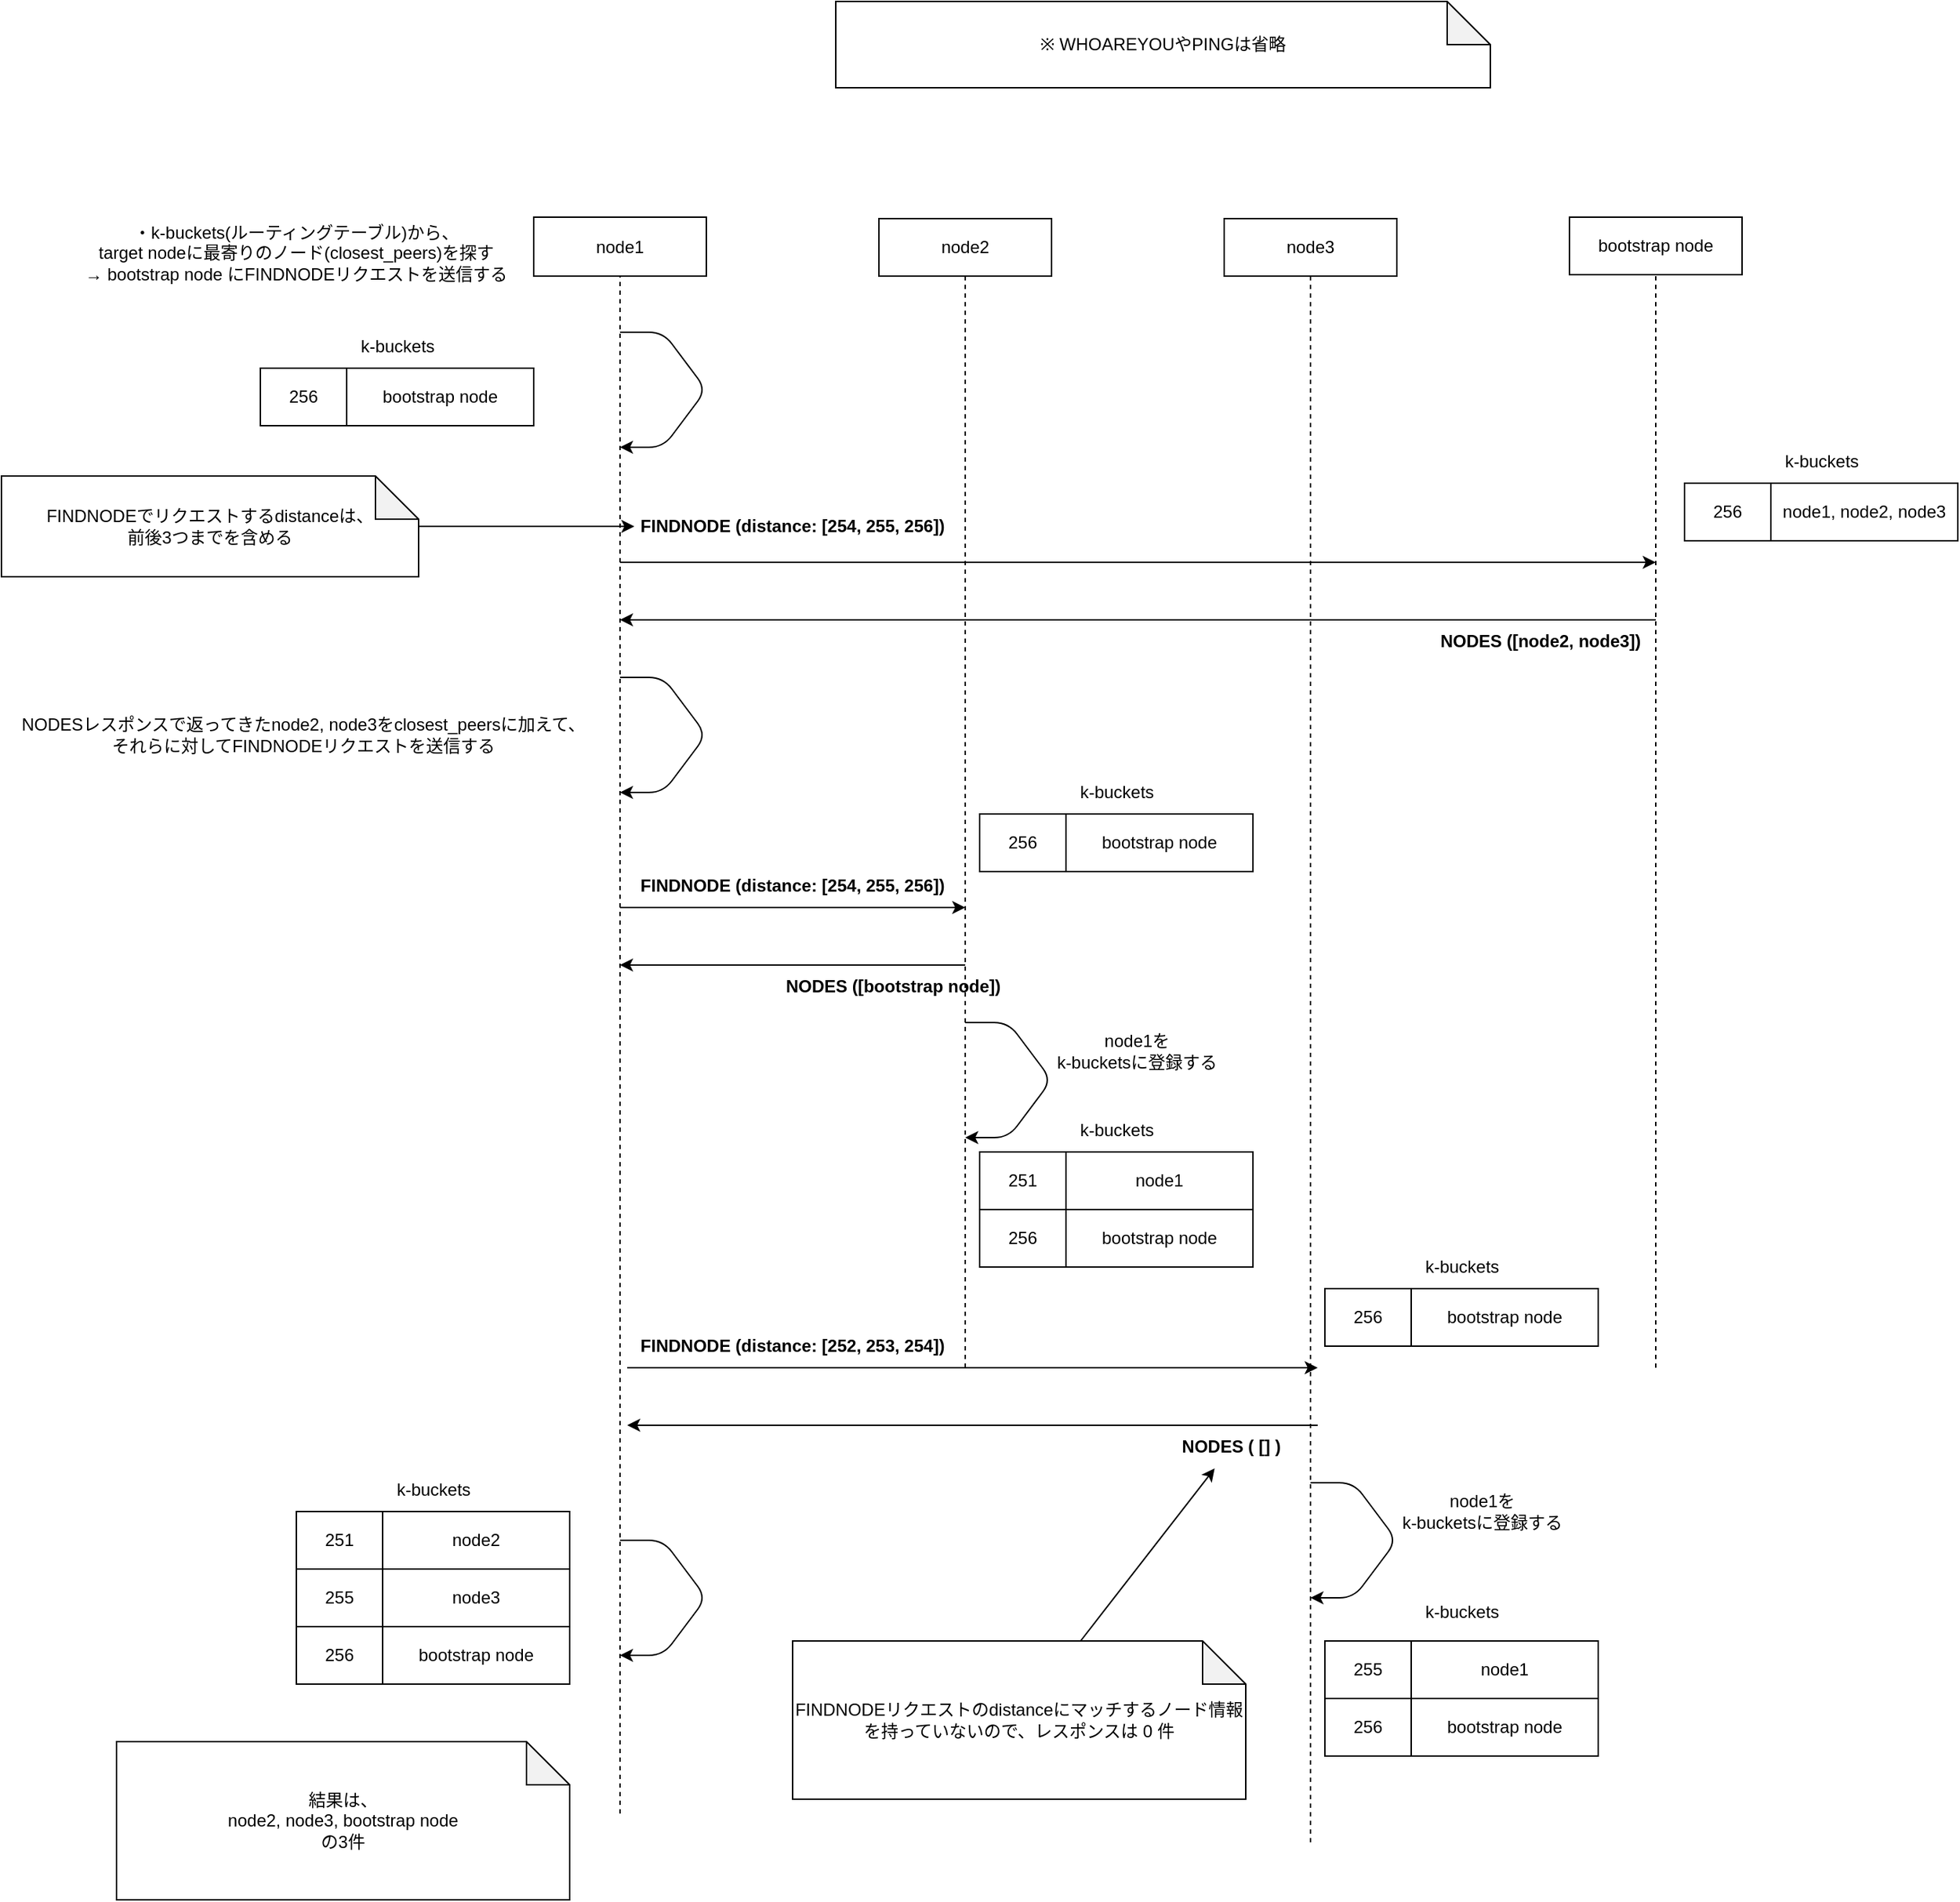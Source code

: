 <mxfile version="14.2.4" type="embed">
    <diagram id="ExdccTZqctQwAvQB16s_" name="Page-1">
        <mxGraphModel dx="1749" dy="1324" grid="1" gridSize="10" guides="1" tooltips="1" connect="1" arrows="1" fold="1" page="0" pageScale="1" pageWidth="827" pageHeight="1169" math="0" shadow="0">
            <root>
                <mxCell id="0"/>
                <mxCell id="1" parent="0"/>
                <mxCell id="2M91R3iAnrZrVvDSjcHK-1" value="node1" style="rounded=0;whiteSpace=wrap;html=1;" parent="1" vertex="1">
                    <mxGeometry y="120" width="120" height="41" as="geometry"/>
                </mxCell>
                <mxCell id="2M91R3iAnrZrVvDSjcHK-3" value="node2" style="rounded=0;whiteSpace=wrap;html=1;" parent="1" vertex="1">
                    <mxGeometry x="240" y="121" width="120" height="40" as="geometry"/>
                </mxCell>
                <mxCell id="2M91R3iAnrZrVvDSjcHK-5" value="node3" style="rounded=0;whiteSpace=wrap;html=1;" parent="1" vertex="1">
                    <mxGeometry x="480" y="121" width="120" height="40" as="geometry"/>
                </mxCell>
                <mxCell id="2M91R3iAnrZrVvDSjcHK-20" value="" style="endArrow=classic;html=1;fontSize=18;" parent="1" edge="1">
                    <mxGeometry x="52.5" y="200" width="50" height="50" as="geometry">
                        <mxPoint x="60" y="360" as="sourcePoint"/>
                        <mxPoint x="780" y="360" as="targetPoint"/>
                    </mxGeometry>
                </mxCell>
                <mxCell id="2M91R3iAnrZrVvDSjcHK-23" value="FINDNODE (distance: [254, 255, 256])" style="text;html=1;strokeColor=none;fillColor=none;align=center;verticalAlign=middle;whiteSpace=wrap;rounded=0;fontSize=12;fontStyle=1" parent="1" vertex="1">
                    <mxGeometry x="70" y="320" width="220" height="30" as="geometry"/>
                </mxCell>
                <mxCell id="2M91R3iAnrZrVvDSjcHK-28" value="" style="endArrow=none;dashed=1;html=1;fontSize=12;entryX=0.5;entryY=1;entryDx=0;entryDy=0;" parent="1" target="2M91R3iAnrZrVvDSjcHK-1" edge="1">
                    <mxGeometry width="50" height="50" relative="1" as="geometry">
                        <mxPoint x="60" y="1230" as="sourcePoint"/>
                        <mxPoint x="80" y="230" as="targetPoint"/>
                    </mxGeometry>
                </mxCell>
                <mxCell id="2M91R3iAnrZrVvDSjcHK-30" value="" style="endArrow=none;dashed=1;html=1;fontSize=12;entryX=0.5;entryY=1;entryDx=0;entryDy=0;" parent="1" target="2M91R3iAnrZrVvDSjcHK-3" edge="1">
                    <mxGeometry width="50" height="50" relative="1" as="geometry">
                        <mxPoint x="300" y="920" as="sourcePoint"/>
                        <mxPoint x="299.5" y="250" as="targetPoint"/>
                    </mxGeometry>
                </mxCell>
                <mxCell id="2M91R3iAnrZrVvDSjcHK-32" value="" style="endArrow=none;dashed=1;html=1;fontSize=12;entryX=0.5;entryY=1;entryDx=0;entryDy=0;" parent="1" edge="1" target="2M91R3iAnrZrVvDSjcHK-5">
                    <mxGeometry width="50" height="50" relative="1" as="geometry">
                        <mxPoint x="540" y="1250" as="sourcePoint"/>
                        <mxPoint x="540" y="320" as="targetPoint"/>
                    </mxGeometry>
                </mxCell>
                <mxCell id="2M91R3iAnrZrVvDSjcHK-41" value="bootstrap node" style="rounded=0;whiteSpace=wrap;html=1;" parent="1" vertex="1">
                    <mxGeometry x="720" y="120" width="120" height="40" as="geometry"/>
                </mxCell>
                <mxCell id="2M91R3iAnrZrVvDSjcHK-49" value="" style="endArrow=none;dashed=1;html=1;fontSize=12;entryX=0.5;entryY=1;entryDx=0;entryDy=0;" parent="1" edge="1" target="2M91R3iAnrZrVvDSjcHK-41">
                    <mxGeometry width="50" height="50" relative="1" as="geometry">
                        <mxPoint x="780" y="920" as="sourcePoint"/>
                        <mxPoint x="779.5" y="210" as="targetPoint"/>
                    </mxGeometry>
                </mxCell>
                <mxCell id="2M91R3iAnrZrVvDSjcHK-52" value="" style="endArrow=classic;html=1;fontSize=18;" parent="1" edge="1">
                    <mxGeometry x="-87.5" y="160" width="50" height="50" as="geometry">
                        <mxPoint x="780" y="400" as="sourcePoint"/>
                        <mxPoint x="60" y="400" as="targetPoint"/>
                    </mxGeometry>
                </mxCell>
                <mxCell id="2M91R3iAnrZrVvDSjcHK-58" value="" style="endArrow=classic;html=1;fontSize=12;" parent="1" edge="1">
                    <mxGeometry width="50" height="50" relative="1" as="geometry">
                        <mxPoint x="60" y="200" as="sourcePoint"/>
                        <mxPoint x="60" y="280" as="targetPoint"/>
                        <Array as="points">
                            <mxPoint x="90" y="200"/>
                            <mxPoint x="120" y="240"/>
                            <mxPoint x="90" y="280"/>
                        </Array>
                    </mxGeometry>
                </mxCell>
                <mxCell id="2M91R3iAnrZrVvDSjcHK-59" value="・k-buckets(ルーティングテーブル)から、&lt;br&gt;target nodeに最寄りのノード(closest_peers)を探す&lt;br&gt;→ bootstrap node にFINDNODEリクエストを送信する" style="text;html=1;strokeColor=none;fillColor=none;align=center;verticalAlign=middle;whiteSpace=wrap;rounded=0;fontSize=12;" parent="1" vertex="1">
                    <mxGeometry x="-350" y="110" width="370" height="70" as="geometry"/>
                </mxCell>
                <mxCell id="4" value="※ WHOAREYOUやPINGは省略" style="shape=note;whiteSpace=wrap;html=1;backgroundOutline=1;darkOpacity=0.05;" parent="1" vertex="1">
                    <mxGeometry x="210" y="-30" width="455" height="60" as="geometry"/>
                </mxCell>
                <mxCell id="12" value="NODES ([node2, node3])" style="text;html=1;strokeColor=none;fillColor=none;align=center;verticalAlign=middle;whiteSpace=wrap;rounded=0;fontSize=12;fontStyle=1" vertex="1" parent="1">
                    <mxGeometry x="610" y="400" width="180" height="30" as="geometry"/>
                </mxCell>
                <mxCell id="13" value="" style="endArrow=classic;html=1;fontSize=12;" edge="1" parent="1">
                    <mxGeometry width="50" height="50" relative="1" as="geometry">
                        <mxPoint x="60" y="440" as="sourcePoint"/>
                        <mxPoint x="60" y="520" as="targetPoint"/>
                        <Array as="points">
                            <mxPoint x="90" y="440"/>
                            <mxPoint x="120" y="480"/>
                            <mxPoint x="90" y="520"/>
                        </Array>
                    </mxGeometry>
                </mxCell>
                <mxCell id="14" value="NODESレスポンスで返ってきたnode2, node3をclosest_peersに加えて、&lt;br&gt;それらに対してFINDNODEリクエストを送信する" style="text;html=1;strokeColor=none;fillColor=none;align=center;verticalAlign=middle;whiteSpace=wrap;rounded=0;fontSize=12;" vertex="1" parent="1">
                    <mxGeometry x="-370" y="450" width="420" height="60" as="geometry"/>
                </mxCell>
                <mxCell id="15" value="" style="endArrow=classic;html=1;fontSize=18;" edge="1" parent="1">
                    <mxGeometry x="52.5" y="440" width="50" height="50" as="geometry">
                        <mxPoint x="60" y="600" as="sourcePoint"/>
                        <mxPoint x="300" y="600" as="targetPoint"/>
                    </mxGeometry>
                </mxCell>
                <mxCell id="16" value="FINDNODE (distance: [254, 255, 256])" style="text;html=1;strokeColor=none;fillColor=none;align=center;verticalAlign=middle;whiteSpace=wrap;rounded=0;fontSize=12;fontStyle=1" vertex="1" parent="1">
                    <mxGeometry x="50" y="570" width="260" height="30" as="geometry"/>
                </mxCell>
                <mxCell id="17" value="" style="endArrow=classic;html=1;fontSize=18;" edge="1" parent="1">
                    <mxGeometry x="-87.5" y="400" width="50" height="50" as="geometry">
                        <mxPoint x="300" y="640" as="sourcePoint"/>
                        <mxPoint x="60" y="640" as="targetPoint"/>
                    </mxGeometry>
                </mxCell>
                <mxCell id="18" value="NODES ([bootstrap node])" style="text;html=1;strokeColor=none;fillColor=none;align=center;verticalAlign=middle;whiteSpace=wrap;rounded=0;fontSize=12;fontStyle=1" vertex="1" parent="1">
                    <mxGeometry x="160" y="640" width="180" height="30" as="geometry"/>
                </mxCell>
                <mxCell id="19" value="" style="endArrow=classic;html=1;fontSize=18;" edge="1" parent="1">
                    <mxGeometry x="57.5" y="760" width="50" height="50" as="geometry">
                        <mxPoint x="65" y="920" as="sourcePoint"/>
                        <mxPoint x="545" y="920" as="targetPoint"/>
                    </mxGeometry>
                </mxCell>
                <mxCell id="20" value="FINDNODE (distance: [252, 253, 254])" style="text;html=1;strokeColor=none;fillColor=none;align=center;verticalAlign=middle;whiteSpace=wrap;rounded=0;fontSize=12;fontStyle=1" vertex="1" parent="1">
                    <mxGeometry x="50" y="890" width="260" height="30" as="geometry"/>
                </mxCell>
                <mxCell id="21" value="" style="endArrow=classic;html=1;fontSize=18;" edge="1" parent="1">
                    <mxGeometry x="-82.5" y="720" width="50" height="50" as="geometry">
                        <mxPoint x="545" y="960" as="sourcePoint"/>
                        <mxPoint x="65" y="960" as="targetPoint"/>
                    </mxGeometry>
                </mxCell>
                <mxCell id="22" value="NODES ( [] )" style="text;html=1;strokeColor=none;fillColor=none;align=center;verticalAlign=middle;whiteSpace=wrap;rounded=0;fontSize=12;fontStyle=1" vertex="1" parent="1">
                    <mxGeometry x="395" y="960" width="180" height="30" as="geometry"/>
                </mxCell>
                <mxCell id="29" value="" style="shape=table;html=1;whiteSpace=wrap;startSize=0;container=1;collapsible=0;childLayout=tableLayout;" vertex="1" parent="1">
                    <mxGeometry x="800" y="305" width="190" height="40" as="geometry"/>
                </mxCell>
                <mxCell id="30" value="" style="shape=partialRectangle;html=1;whiteSpace=wrap;collapsible=0;dropTarget=0;pointerEvents=0;fillColor=none;top=0;left=0;bottom=0;right=0;points=[[0,0.5],[1,0.5]];portConstraint=eastwest;" vertex="1" parent="29">
                    <mxGeometry width="190" height="40" as="geometry"/>
                </mxCell>
                <mxCell id="31" value="256" style="shape=partialRectangle;html=1;whiteSpace=wrap;connectable=0;overflow=hidden;fillColor=none;top=0;left=0;bottom=0;right=0;" vertex="1" parent="30">
                    <mxGeometry width="60" height="40" as="geometry"/>
                </mxCell>
                <mxCell id="32" value="node1, node2, node3" style="shape=partialRectangle;html=1;whiteSpace=wrap;connectable=0;overflow=hidden;fillColor=none;top=0;left=0;bottom=0;right=0;" vertex="1" parent="30">
                    <mxGeometry x="60" width="130" height="40" as="geometry"/>
                </mxCell>
                <mxCell id="33" value="k-buckets" style="text;html=1;align=center;verticalAlign=middle;resizable=0;points=[];autosize=1;" vertex="1" parent="1">
                    <mxGeometry x="860" y="280" width="70" height="20" as="geometry"/>
                </mxCell>
                <mxCell id="34" value="" style="shape=table;html=1;whiteSpace=wrap;startSize=0;container=1;collapsible=0;childLayout=tableLayout;" vertex="1" parent="1">
                    <mxGeometry x="-190" y="225" width="190" height="40" as="geometry"/>
                </mxCell>
                <mxCell id="35" value="" style="shape=partialRectangle;html=1;whiteSpace=wrap;collapsible=0;dropTarget=0;pointerEvents=0;fillColor=none;top=0;left=0;bottom=0;right=0;points=[[0,0.5],[1,0.5]];portConstraint=eastwest;" vertex="1" parent="34">
                    <mxGeometry width="190" height="40" as="geometry"/>
                </mxCell>
                <mxCell id="36" value="256" style="shape=partialRectangle;html=1;whiteSpace=wrap;connectable=0;overflow=hidden;fillColor=none;top=0;left=0;bottom=0;right=0;" vertex="1" parent="35">
                    <mxGeometry width="60" height="40" as="geometry"/>
                </mxCell>
                <mxCell id="37" value="bootstrap node" style="shape=partialRectangle;html=1;whiteSpace=wrap;connectable=0;overflow=hidden;fillColor=none;top=0;left=0;bottom=0;right=0;" vertex="1" parent="35">
                    <mxGeometry x="60" width="130" height="40" as="geometry"/>
                </mxCell>
                <mxCell id="38" value="k-buckets" style="text;html=1;align=center;verticalAlign=middle;resizable=0;points=[];autosize=1;" vertex="1" parent="1">
                    <mxGeometry x="-130" y="200" width="70" height="20" as="geometry"/>
                </mxCell>
                <mxCell id="40" style="rounded=0;orthogonalLoop=1;jettySize=auto;html=1;" edge="1" parent="1" source="39" target="2M91R3iAnrZrVvDSjcHK-23">
                    <mxGeometry relative="1" as="geometry"/>
                </mxCell>
                <mxCell id="39" value="FINDNODEでリクエストするdistanceは、&lt;br&gt;前後3つまでを含める" style="shape=note;whiteSpace=wrap;html=1;backgroundOutline=1;darkOpacity=0.05;" vertex="1" parent="1">
                    <mxGeometry x="-370" y="300" width="290" height="70" as="geometry"/>
                </mxCell>
                <mxCell id="46" value="" style="shape=table;html=1;whiteSpace=wrap;startSize=0;container=1;collapsible=0;childLayout=tableLayout;" vertex="1" parent="1">
                    <mxGeometry x="310" y="535" width="190" height="40" as="geometry"/>
                </mxCell>
                <mxCell id="47" value="" style="shape=partialRectangle;html=1;whiteSpace=wrap;collapsible=0;dropTarget=0;pointerEvents=0;fillColor=none;top=0;left=0;bottom=0;right=0;points=[[0,0.5],[1,0.5]];portConstraint=eastwest;" vertex="1" parent="46">
                    <mxGeometry width="190" height="40" as="geometry"/>
                </mxCell>
                <mxCell id="48" value="256" style="shape=partialRectangle;html=1;whiteSpace=wrap;connectable=0;overflow=hidden;fillColor=none;top=0;left=0;bottom=0;right=0;" vertex="1" parent="47">
                    <mxGeometry width="60" height="40" as="geometry"/>
                </mxCell>
                <mxCell id="49" value="bootstrap node" style="shape=partialRectangle;html=1;whiteSpace=wrap;connectable=0;overflow=hidden;fillColor=none;top=0;left=0;bottom=0;right=0;" vertex="1" parent="47">
                    <mxGeometry x="60" width="130" height="40" as="geometry"/>
                </mxCell>
                <mxCell id="50" value="k-buckets" style="text;html=1;align=center;verticalAlign=middle;resizable=0;points=[];autosize=1;" vertex="1" parent="1">
                    <mxGeometry x="370" y="510" width="70" height="20" as="geometry"/>
                </mxCell>
                <mxCell id="57" style="edgeStyle=none;rounded=0;orthogonalLoop=1;jettySize=auto;html=1;" edge="1" parent="1" source="56" target="22">
                    <mxGeometry relative="1" as="geometry"/>
                </mxCell>
                <mxCell id="56" value="FINDNODEリクエストのdistanceにマッチするノード情報を持っていないので、レスポンスは 0 件" style="shape=note;whiteSpace=wrap;html=1;backgroundOutline=1;darkOpacity=0.05;" vertex="1" parent="1">
                    <mxGeometry x="180" y="1110" width="315" height="110" as="geometry"/>
                </mxCell>
                <mxCell id="58" value="" style="endArrow=classic;html=1;fontSize=12;" edge="1" parent="1">
                    <mxGeometry width="50" height="50" relative="1" as="geometry">
                        <mxPoint x="300" y="680.0" as="sourcePoint"/>
                        <mxPoint x="300" y="760" as="targetPoint"/>
                        <Array as="points">
                            <mxPoint x="330" y="680"/>
                            <mxPoint x="360" y="720"/>
                            <mxPoint x="330" y="760"/>
                        </Array>
                    </mxGeometry>
                </mxCell>
                <mxCell id="59" value="" style="shape=table;html=1;whiteSpace=wrap;startSize=0;container=1;collapsible=0;childLayout=tableLayout;" vertex="1" parent="1">
                    <mxGeometry x="310" y="770" width="190" height="40" as="geometry"/>
                </mxCell>
                <mxCell id="60" value="" style="shape=partialRectangle;html=1;whiteSpace=wrap;collapsible=0;dropTarget=0;pointerEvents=0;fillColor=none;top=0;left=0;bottom=0;right=0;points=[[0,0.5],[1,0.5]];portConstraint=eastwest;" vertex="1" parent="59">
                    <mxGeometry width="190" height="40" as="geometry"/>
                </mxCell>
                <mxCell id="61" value="251" style="shape=partialRectangle;html=1;whiteSpace=wrap;connectable=0;overflow=hidden;fillColor=none;top=0;left=0;bottom=0;right=0;" vertex="1" parent="60">
                    <mxGeometry width="60" height="40" as="geometry"/>
                </mxCell>
                <mxCell id="62" value="node1" style="shape=partialRectangle;html=1;whiteSpace=wrap;connectable=0;overflow=hidden;fillColor=none;top=0;left=0;bottom=0;right=0;" vertex="1" parent="60">
                    <mxGeometry x="60" width="130" height="40" as="geometry"/>
                </mxCell>
                <mxCell id="63" value="k-buckets" style="text;html=1;align=center;verticalAlign=middle;resizable=0;points=[];autosize=1;" vertex="1" parent="1">
                    <mxGeometry x="370" y="745" width="70" height="20" as="geometry"/>
                </mxCell>
                <mxCell id="64" value="" style="shape=table;html=1;whiteSpace=wrap;startSize=0;container=1;collapsible=0;childLayout=tableLayout;" vertex="1" parent="1">
                    <mxGeometry x="310" y="810" width="190" height="40" as="geometry"/>
                </mxCell>
                <mxCell id="65" value="" style="shape=partialRectangle;html=1;whiteSpace=wrap;collapsible=0;dropTarget=0;pointerEvents=0;fillColor=none;top=0;left=0;bottom=0;right=0;points=[[0,0.5],[1,0.5]];portConstraint=eastwest;" vertex="1" parent="64">
                    <mxGeometry width="190" height="40" as="geometry"/>
                </mxCell>
                <mxCell id="66" value="256" style="shape=partialRectangle;html=1;whiteSpace=wrap;connectable=0;overflow=hidden;fillColor=none;top=0;left=0;bottom=0;right=0;" vertex="1" parent="65">
                    <mxGeometry width="60" height="40" as="geometry"/>
                </mxCell>
                <mxCell id="67" value="bootstrap node" style="shape=partialRectangle;html=1;whiteSpace=wrap;connectable=0;overflow=hidden;fillColor=none;top=0;left=0;bottom=0;right=0;" vertex="1" parent="65">
                    <mxGeometry x="60" width="130" height="40" as="geometry"/>
                </mxCell>
                <mxCell id="77" value="" style="shape=table;html=1;whiteSpace=wrap;startSize=0;container=1;collapsible=0;childLayout=tableLayout;" vertex="1" parent="1">
                    <mxGeometry x="550" y="1110" width="190" height="40" as="geometry"/>
                </mxCell>
                <mxCell id="78" value="" style="shape=partialRectangle;html=1;whiteSpace=wrap;collapsible=0;dropTarget=0;pointerEvents=0;fillColor=none;top=0;left=0;bottom=0;right=0;points=[[0,0.5],[1,0.5]];portConstraint=eastwest;" vertex="1" parent="77">
                    <mxGeometry width="190" height="40" as="geometry"/>
                </mxCell>
                <mxCell id="79" value="255" style="shape=partialRectangle;html=1;whiteSpace=wrap;connectable=0;overflow=hidden;fillColor=none;top=0;left=0;bottom=0;right=0;" vertex="1" parent="78">
                    <mxGeometry width="60" height="40" as="geometry"/>
                </mxCell>
                <mxCell id="80" value="node1" style="shape=partialRectangle;html=1;whiteSpace=wrap;connectable=0;overflow=hidden;fillColor=none;top=0;left=0;bottom=0;right=0;" vertex="1" parent="78">
                    <mxGeometry x="60" width="130" height="40" as="geometry"/>
                </mxCell>
                <mxCell id="81" value="k-buckets" style="text;html=1;align=center;verticalAlign=middle;resizable=0;points=[];autosize=1;" vertex="1" parent="1">
                    <mxGeometry x="610" y="1080" width="70" height="20" as="geometry"/>
                </mxCell>
                <mxCell id="82" value="" style="shape=table;html=1;whiteSpace=wrap;startSize=0;container=1;collapsible=0;childLayout=tableLayout;" vertex="1" parent="1">
                    <mxGeometry x="550" y="1150" width="190" height="40" as="geometry"/>
                </mxCell>
                <mxCell id="83" value="" style="shape=partialRectangle;html=1;whiteSpace=wrap;collapsible=0;dropTarget=0;pointerEvents=0;fillColor=none;top=0;left=0;bottom=0;right=0;points=[[0,0.5],[1,0.5]];portConstraint=eastwest;" vertex="1" parent="82">
                    <mxGeometry width="190" height="40" as="geometry"/>
                </mxCell>
                <mxCell id="84" value="256" style="shape=partialRectangle;html=1;whiteSpace=wrap;connectable=0;overflow=hidden;fillColor=none;top=0;left=0;bottom=0;right=0;" vertex="1" parent="83">
                    <mxGeometry width="60" height="40" as="geometry"/>
                </mxCell>
                <mxCell id="85" value="bootstrap node" style="shape=partialRectangle;html=1;whiteSpace=wrap;connectable=0;overflow=hidden;fillColor=none;top=0;left=0;bottom=0;right=0;" vertex="1" parent="83">
                    <mxGeometry x="60" width="130" height="40" as="geometry"/>
                </mxCell>
                <mxCell id="86" value="node1を&lt;br&gt;k-bucketsに登録する" style="text;html=1;strokeColor=none;fillColor=none;align=center;verticalAlign=middle;whiteSpace=wrap;rounded=0;fontSize=12;" vertex="1" parent="1">
                    <mxGeometry x="337.5" y="670" width="162.5" height="60" as="geometry"/>
                </mxCell>
                <mxCell id="87" value="" style="endArrow=classic;html=1;fontSize=12;" edge="1" parent="1">
                    <mxGeometry width="50" height="50" relative="1" as="geometry">
                        <mxPoint x="540" y="1000" as="sourcePoint"/>
                        <mxPoint x="540" y="1080" as="targetPoint"/>
                        <Array as="points">
                            <mxPoint x="570" y="1000"/>
                            <mxPoint x="600" y="1040"/>
                            <mxPoint x="570" y="1080"/>
                        </Array>
                    </mxGeometry>
                </mxCell>
                <mxCell id="88" value="node1を&lt;br&gt;k-bucketsに登録する" style="text;html=1;strokeColor=none;fillColor=none;align=center;verticalAlign=middle;whiteSpace=wrap;rounded=0;fontSize=12;" vertex="1" parent="1">
                    <mxGeometry x="577.5" y="990" width="162.5" height="60" as="geometry"/>
                </mxCell>
                <mxCell id="89" value="" style="shape=table;html=1;whiteSpace=wrap;startSize=0;container=1;collapsible=0;childLayout=tableLayout;" vertex="1" parent="1">
                    <mxGeometry x="550" y="865" width="190" height="40" as="geometry"/>
                </mxCell>
                <mxCell id="90" value="" style="shape=partialRectangle;html=1;whiteSpace=wrap;collapsible=0;dropTarget=0;pointerEvents=0;fillColor=none;top=0;left=0;bottom=0;right=0;points=[[0,0.5],[1,0.5]];portConstraint=eastwest;" vertex="1" parent="89">
                    <mxGeometry width="190" height="40" as="geometry"/>
                </mxCell>
                <mxCell id="91" value="256" style="shape=partialRectangle;html=1;whiteSpace=wrap;connectable=0;overflow=hidden;fillColor=none;top=0;left=0;bottom=0;right=0;" vertex="1" parent="90">
                    <mxGeometry width="60" height="40" as="geometry"/>
                </mxCell>
                <mxCell id="92" value="bootstrap node" style="shape=partialRectangle;html=1;whiteSpace=wrap;connectable=0;overflow=hidden;fillColor=none;top=0;left=0;bottom=0;right=0;" vertex="1" parent="90">
                    <mxGeometry x="60" width="130" height="40" as="geometry"/>
                </mxCell>
                <mxCell id="93" value="k-buckets" style="text;html=1;align=center;verticalAlign=middle;resizable=0;points=[];autosize=1;" vertex="1" parent="1">
                    <mxGeometry x="610" y="840" width="70" height="20" as="geometry"/>
                </mxCell>
                <mxCell id="94" value="" style="endArrow=classic;html=1;fontSize=12;" edge="1" parent="1">
                    <mxGeometry width="50" height="50" relative="1" as="geometry">
                        <mxPoint x="60" y="1040.0" as="sourcePoint"/>
                        <mxPoint x="60" y="1120.0" as="targetPoint"/>
                        <Array as="points">
                            <mxPoint x="90" y="1040"/>
                            <mxPoint x="120" y="1080"/>
                            <mxPoint x="90" y="1120"/>
                        </Array>
                    </mxGeometry>
                </mxCell>
                <mxCell id="95" value="結果は、&lt;br&gt;node2, node3, bootstrap node&lt;br&gt;の3件" style="shape=note;whiteSpace=wrap;html=1;backgroundOutline=1;darkOpacity=0.05;" vertex="1" parent="1">
                    <mxGeometry x="-290" y="1180" width="315" height="110" as="geometry"/>
                </mxCell>
                <mxCell id="96" value="" style="shape=table;html=1;whiteSpace=wrap;startSize=0;container=1;collapsible=0;childLayout=tableLayout;" vertex="1" parent="1">
                    <mxGeometry x="-165" y="1020" width="190" height="40" as="geometry"/>
                </mxCell>
                <mxCell id="97" value="" style="shape=partialRectangle;html=1;whiteSpace=wrap;collapsible=0;dropTarget=0;pointerEvents=0;fillColor=none;top=0;left=0;bottom=0;right=0;points=[[0,0.5],[1,0.5]];portConstraint=eastwest;" vertex="1" parent="96">
                    <mxGeometry width="190" height="40" as="geometry"/>
                </mxCell>
                <mxCell id="98" value="251" style="shape=partialRectangle;html=1;whiteSpace=wrap;connectable=0;overflow=hidden;fillColor=none;top=0;left=0;bottom=0;right=0;" vertex="1" parent="97">
                    <mxGeometry width="60" height="40" as="geometry"/>
                </mxCell>
                <mxCell id="99" value="node2" style="shape=partialRectangle;html=1;whiteSpace=wrap;connectable=0;overflow=hidden;fillColor=none;top=0;left=0;bottom=0;right=0;" vertex="1" parent="97">
                    <mxGeometry x="60" width="130" height="40" as="geometry"/>
                </mxCell>
                <mxCell id="100" value="k-buckets" style="text;html=1;align=center;verticalAlign=middle;resizable=0;points=[];autosize=1;" vertex="1" parent="1">
                    <mxGeometry x="-105" y="995" width="70" height="20" as="geometry"/>
                </mxCell>
                <mxCell id="101" value="" style="shape=table;html=1;whiteSpace=wrap;startSize=0;container=1;collapsible=0;childLayout=tableLayout;" vertex="1" parent="1">
                    <mxGeometry x="-165" y="1060" width="190" height="40" as="geometry"/>
                </mxCell>
                <mxCell id="102" value="" style="shape=partialRectangle;html=1;whiteSpace=wrap;collapsible=0;dropTarget=0;pointerEvents=0;fillColor=none;top=0;left=0;bottom=0;right=0;points=[[0,0.5],[1,0.5]];portConstraint=eastwest;" vertex="1" parent="101">
                    <mxGeometry width="190" height="40" as="geometry"/>
                </mxCell>
                <mxCell id="103" value="255" style="shape=partialRectangle;html=1;whiteSpace=wrap;connectable=0;overflow=hidden;fillColor=none;top=0;left=0;bottom=0;right=0;" vertex="1" parent="102">
                    <mxGeometry width="60" height="40" as="geometry"/>
                </mxCell>
                <mxCell id="104" value="node3" style="shape=partialRectangle;html=1;whiteSpace=wrap;connectable=0;overflow=hidden;fillColor=none;top=0;left=0;bottom=0;right=0;" vertex="1" parent="102">
                    <mxGeometry x="60" width="130" height="40" as="geometry"/>
                </mxCell>
                <mxCell id="105" value="" style="shape=table;html=1;whiteSpace=wrap;startSize=0;container=1;collapsible=0;childLayout=tableLayout;" vertex="1" parent="1">
                    <mxGeometry x="-165" y="1100" width="190" height="40" as="geometry"/>
                </mxCell>
                <mxCell id="106" value="" style="shape=partialRectangle;html=1;whiteSpace=wrap;collapsible=0;dropTarget=0;pointerEvents=0;fillColor=none;top=0;left=0;bottom=0;right=0;points=[[0,0.5],[1,0.5]];portConstraint=eastwest;" vertex="1" parent="105">
                    <mxGeometry width="190" height="40" as="geometry"/>
                </mxCell>
                <mxCell id="107" value="256" style="shape=partialRectangle;html=1;whiteSpace=wrap;connectable=0;overflow=hidden;fillColor=none;top=0;left=0;bottom=0;right=0;" vertex="1" parent="106">
                    <mxGeometry width="60" height="40" as="geometry"/>
                </mxCell>
                <mxCell id="108" value="bootstrap node" style="shape=partialRectangle;html=1;whiteSpace=wrap;connectable=0;overflow=hidden;fillColor=none;top=0;left=0;bottom=0;right=0;" vertex="1" parent="106">
                    <mxGeometry x="60" width="130" height="40" as="geometry"/>
                </mxCell>
            </root>
        </mxGraphModel>
    </diagram>
</mxfile>